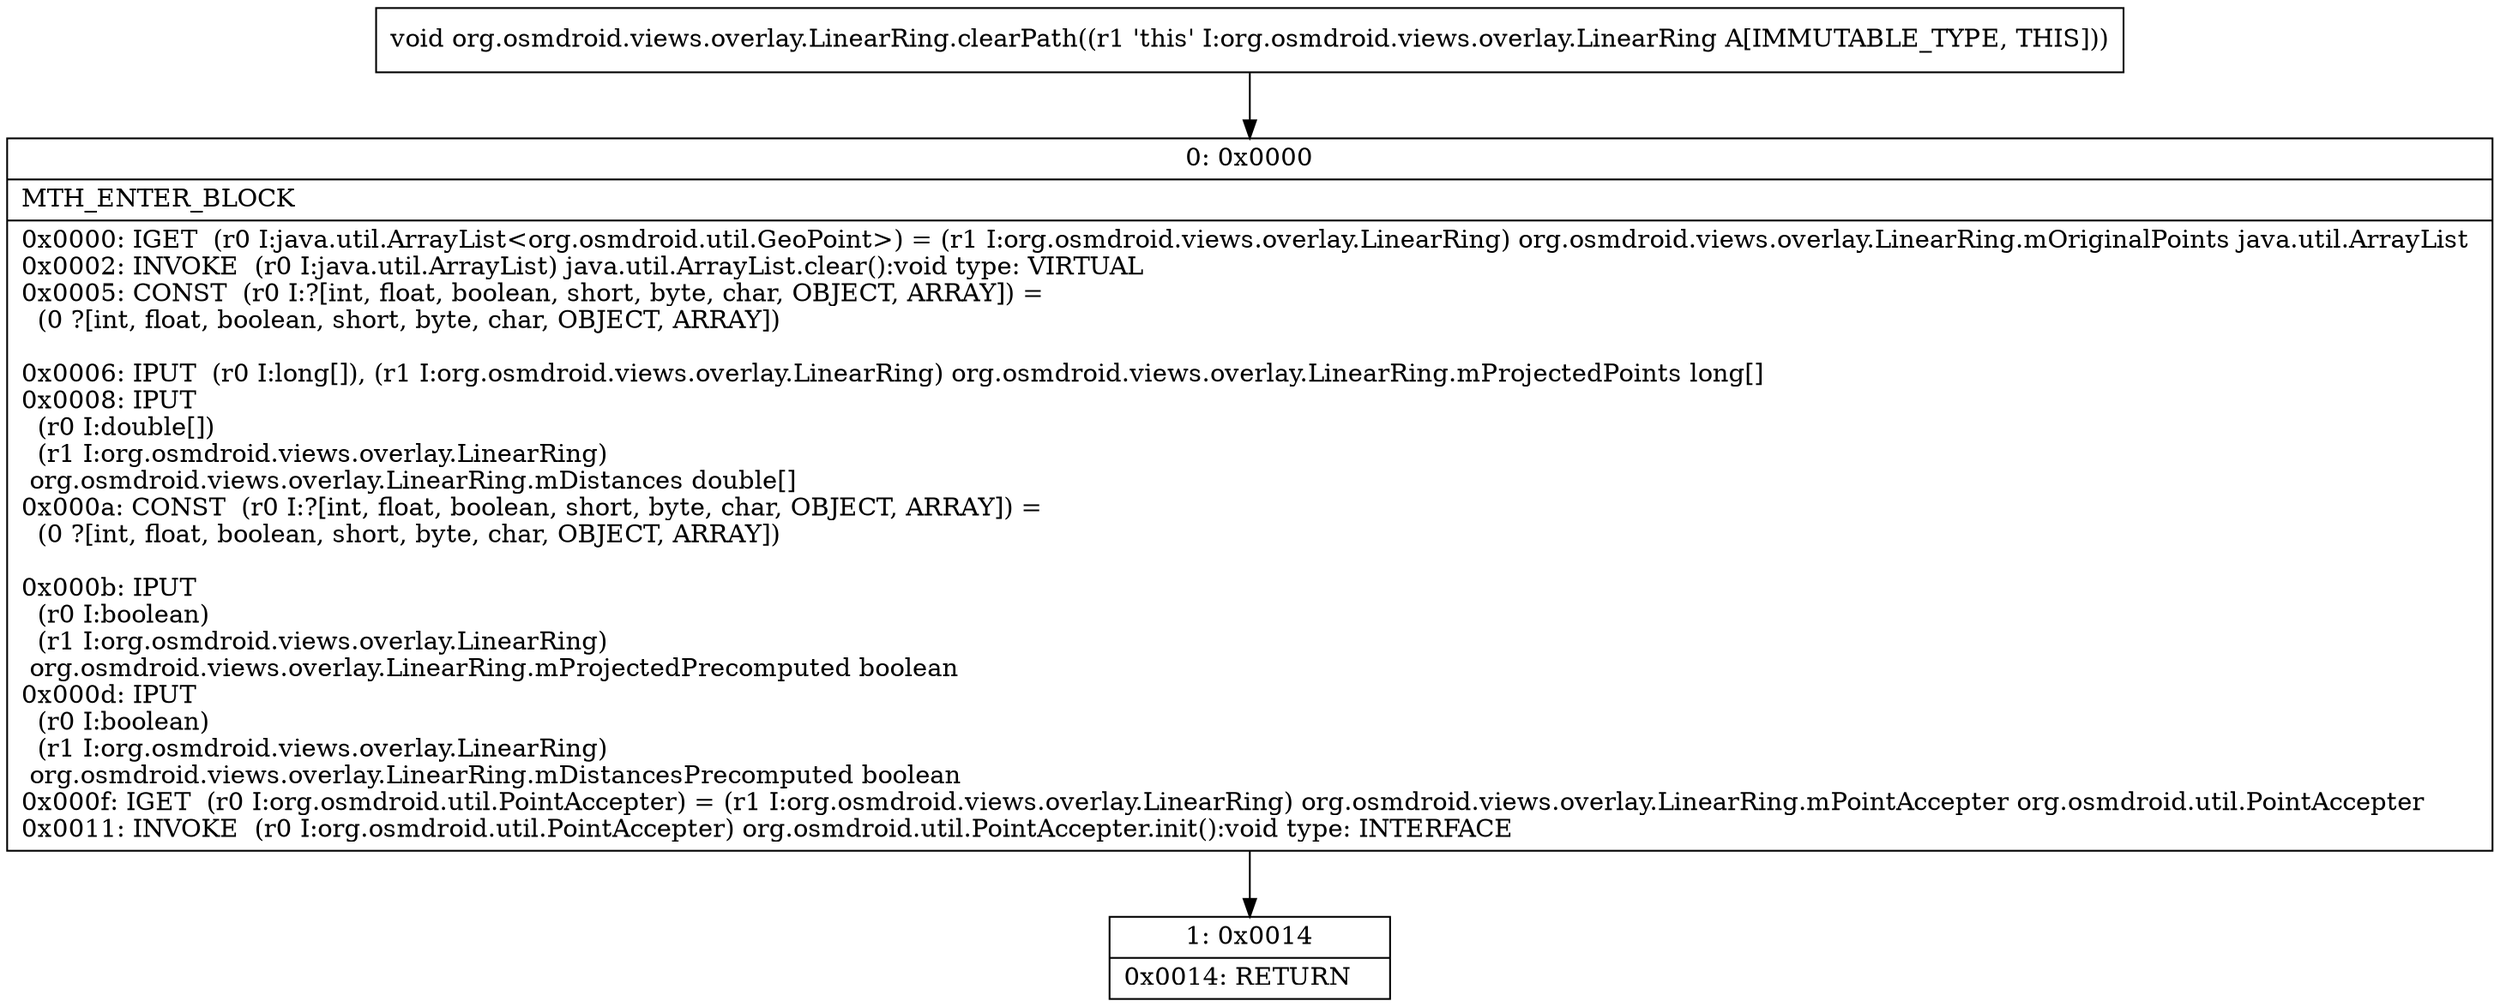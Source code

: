digraph "CFG fororg.osmdroid.views.overlay.LinearRing.clearPath()V" {
Node_0 [shape=record,label="{0\:\ 0x0000|MTH_ENTER_BLOCK\l|0x0000: IGET  (r0 I:java.util.ArrayList\<org.osmdroid.util.GeoPoint\>) = (r1 I:org.osmdroid.views.overlay.LinearRing) org.osmdroid.views.overlay.LinearRing.mOriginalPoints java.util.ArrayList \l0x0002: INVOKE  (r0 I:java.util.ArrayList) java.util.ArrayList.clear():void type: VIRTUAL \l0x0005: CONST  (r0 I:?[int, float, boolean, short, byte, char, OBJECT, ARRAY]) = \l  (0 ?[int, float, boolean, short, byte, char, OBJECT, ARRAY])\l \l0x0006: IPUT  (r0 I:long[]), (r1 I:org.osmdroid.views.overlay.LinearRing) org.osmdroid.views.overlay.LinearRing.mProjectedPoints long[] \l0x0008: IPUT  \l  (r0 I:double[])\l  (r1 I:org.osmdroid.views.overlay.LinearRing)\l org.osmdroid.views.overlay.LinearRing.mDistances double[] \l0x000a: CONST  (r0 I:?[int, float, boolean, short, byte, char, OBJECT, ARRAY]) = \l  (0 ?[int, float, boolean, short, byte, char, OBJECT, ARRAY])\l \l0x000b: IPUT  \l  (r0 I:boolean)\l  (r1 I:org.osmdroid.views.overlay.LinearRing)\l org.osmdroid.views.overlay.LinearRing.mProjectedPrecomputed boolean \l0x000d: IPUT  \l  (r0 I:boolean)\l  (r1 I:org.osmdroid.views.overlay.LinearRing)\l org.osmdroid.views.overlay.LinearRing.mDistancesPrecomputed boolean \l0x000f: IGET  (r0 I:org.osmdroid.util.PointAccepter) = (r1 I:org.osmdroid.views.overlay.LinearRing) org.osmdroid.views.overlay.LinearRing.mPointAccepter org.osmdroid.util.PointAccepter \l0x0011: INVOKE  (r0 I:org.osmdroid.util.PointAccepter) org.osmdroid.util.PointAccepter.init():void type: INTERFACE \l}"];
Node_1 [shape=record,label="{1\:\ 0x0014|0x0014: RETURN   \l}"];
MethodNode[shape=record,label="{void org.osmdroid.views.overlay.LinearRing.clearPath((r1 'this' I:org.osmdroid.views.overlay.LinearRing A[IMMUTABLE_TYPE, THIS])) }"];
MethodNode -> Node_0;
Node_0 -> Node_1;
}

